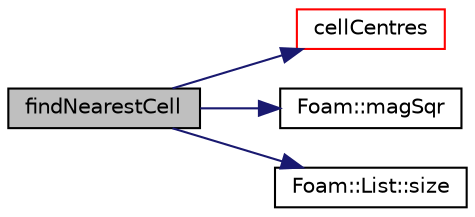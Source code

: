 digraph "findNearestCell"
{
  bgcolor="transparent";
  edge [fontname="Helvetica",fontsize="10",labelfontname="Helvetica",labelfontsize="10"];
  node [fontname="Helvetica",fontsize="10",shape=record];
  rankdir="LR";
  Node45863 [label="findNearestCell",height=0.2,width=0.4,color="black", fillcolor="grey75", style="filled", fontcolor="black"];
  Node45863 -> Node45864 [color="midnightblue",fontsize="10",style="solid",fontname="Helvetica"];
  Node45864 [label="cellCentres",height=0.2,width=0.4,color="red",URL="$a28685.html#a7300aee2989c6ec70e39436816461902"];
  Node45863 -> Node45927 [color="midnightblue",fontsize="10",style="solid",fontname="Helvetica"];
  Node45927 [label="Foam::magSqr",height=0.2,width=0.4,color="black",URL="$a21851.html#ae6fff2c6981e6d9618aa5038e69def6e"];
  Node45863 -> Node45919 [color="midnightblue",fontsize="10",style="solid",fontname="Helvetica"];
  Node45919 [label="Foam::List::size",height=0.2,width=0.4,color="black",URL="$a26833.html#a8a5f6fa29bd4b500caf186f60245b384",tooltip="Override size to be inconsistent with allocated storage. "];
}
